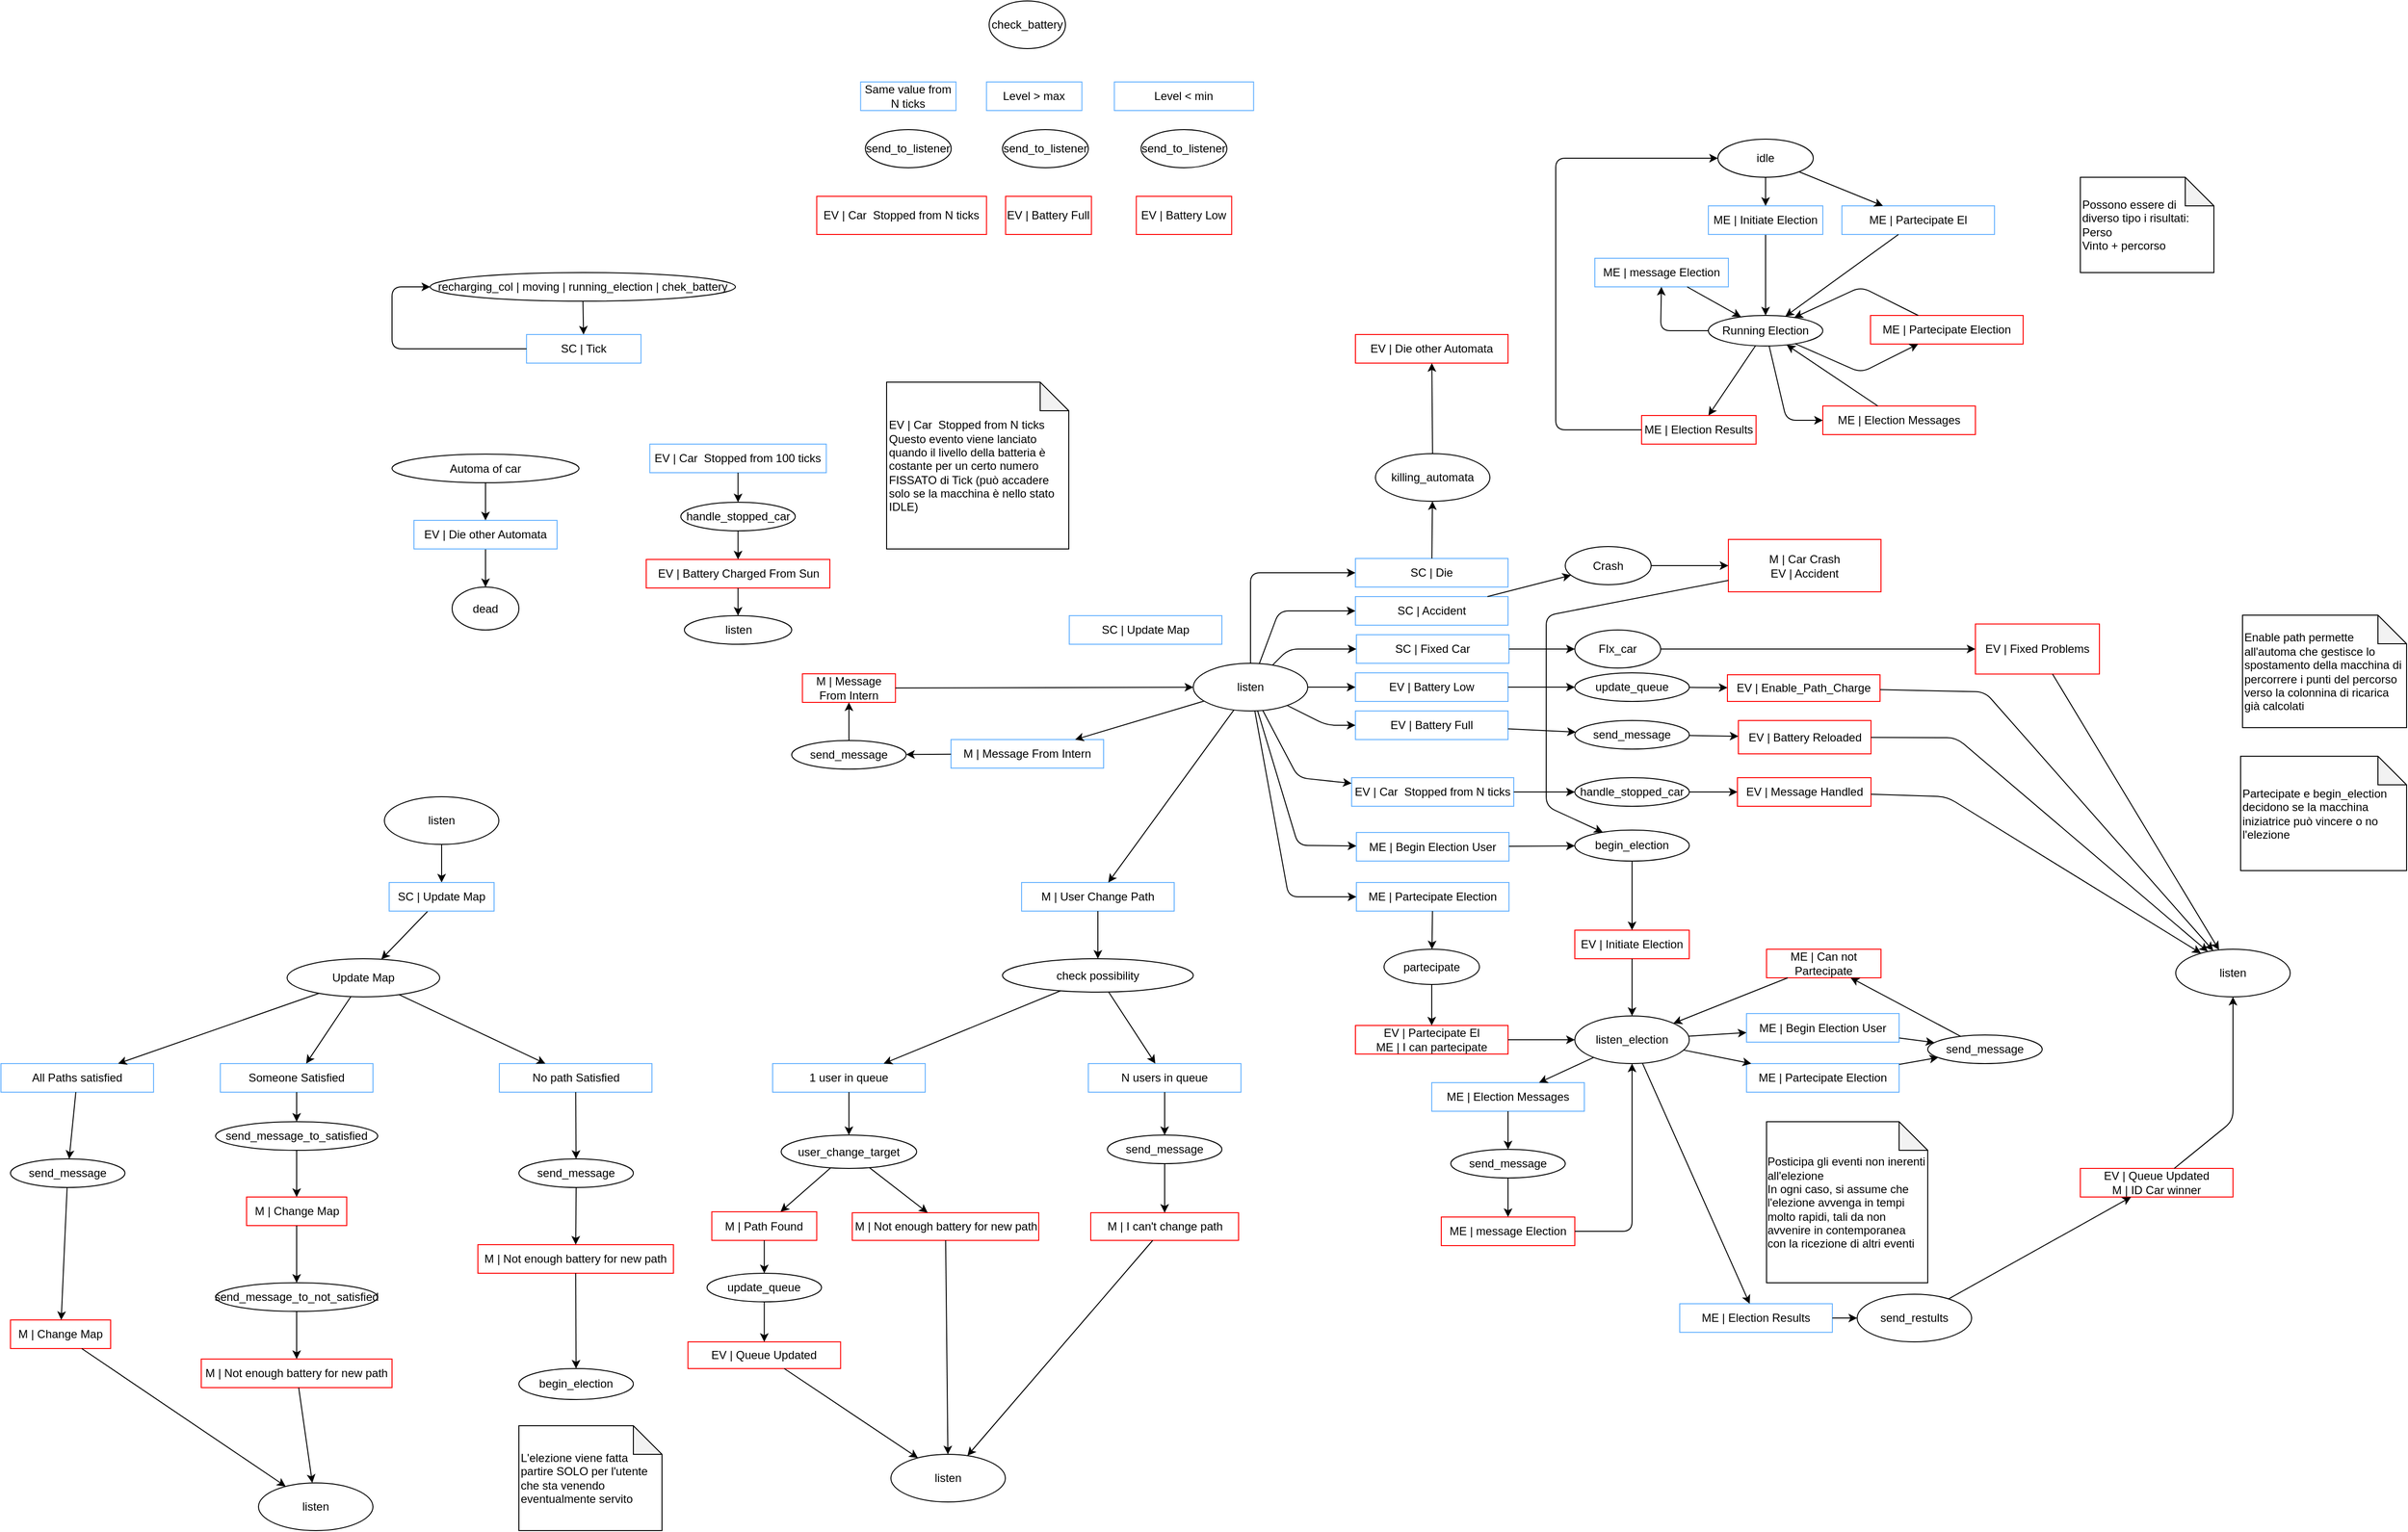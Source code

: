 <mxfile version="12.9.3" type="device"><diagram id="diEVyPswuaSnPdfDXMXA" name="Page-1"><mxGraphModel dx="2263" dy="1991" grid="1" gridSize="10" guides="1" tooltips="1" connect="1" arrows="1" fold="1" page="1" pageScale="1" pageWidth="827" pageHeight="1169" math="0" shadow="0"><root><mxCell id="0"/><mxCell id="1" parent="0"/><mxCell id="Vb-zyjc7atUUGje5Q2-R-31" value="EV | Battery Low" style="rounded=0;whiteSpace=wrap;html=1;strokeColor=#FF0000;fillColor=none;" parent="1" vertex="1"><mxGeometry x="840.25" y="-40" width="100" height="40" as="geometry"/></mxCell><mxCell id="Vb-zyjc7atUUGje5Q2-R-32" value="EV | Battery Full" style="rounded=0;whiteSpace=wrap;html=1;strokeColor=#FF0000;fillColor=none;" parent="1" vertex="1"><mxGeometry x="703.25" y="-40" width="90" height="40" as="geometry"/></mxCell><mxCell id="Vb-zyjc7atUUGje5Q2-R-33" value="check_battery" style="ellipse;whiteSpace=wrap;html=1;strokeColor=#000000;" parent="1" vertex="1"><mxGeometry x="686" y="-245" width="80" height="50" as="geometry"/></mxCell><mxCell id="9A-DgLwiPHJCtVqyq0sE-6" value="listen" style="ellipse;whiteSpace=wrap;html=1;" parent="1" vertex="1"><mxGeometry x="52" y="590" width="120" height="50" as="geometry"/></mxCell><mxCell id="9A-DgLwiPHJCtVqyq0sE-10" value="" style="endArrow=classic;html=1;" parent="1" source="9A-DgLwiPHJCtVqyq0sE-19" target="9A-DgLwiPHJCtVqyq0sE-11" edge="1"><mxGeometry width="50" height="50" relative="1" as="geometry"><mxPoint x="612.011" y="624.38" as="sourcePoint"/><mxPoint x="509.5" y="614.38" as="targetPoint"/></mxGeometry></mxCell><mxCell id="9A-DgLwiPHJCtVqyq0sE-11" value="Update Map" style="ellipse;whiteSpace=wrap;html=1;" parent="1" vertex="1"><mxGeometry x="-50" y="760" width="160" height="40" as="geometry"/></mxCell><mxCell id="9A-DgLwiPHJCtVqyq0sE-12" value="" style="endArrow=classic;html=1;" parent="1" source="9A-DgLwiPHJCtVqyq0sE-6" target="9A-DgLwiPHJCtVqyq0sE-19" edge="1"><mxGeometry width="50" height="50" relative="1" as="geometry"><mxPoint x="483" y="450" as="sourcePoint"/><mxPoint x="579.5" y="593.898" as="targetPoint"/></mxGeometry></mxCell><mxCell id="9A-DgLwiPHJCtVqyq0sE-19" value="SC | Update Map" style="rounded=0;whiteSpace=wrap;html=1;strokeColor=#66B2FF;fillColor=none;" parent="1" vertex="1"><mxGeometry x="57" y="680" width="110" height="30" as="geometry"/></mxCell><mxCell id="9A-DgLwiPHJCtVqyq0sE-20" value="M | Change Map" style="rounded=0;whiteSpace=wrap;html=1;fillColor=none;strokeColor=#FF0000;" parent="1" vertex="1"><mxGeometry x="-340" y="1139" width="105" height="30" as="geometry"/></mxCell><mxCell id="9A-DgLwiPHJCtVqyq0sE-33" value="M | Not enough battery for new path" style="rounded=0;whiteSpace=wrap;html=1;fillColor=none;strokeColor=#FF0000;" parent="1" vertex="1"><mxGeometry x="150" y="1060" width="205" height="30" as="geometry"/></mxCell><mxCell id="9A-DgLwiPHJCtVqyq0sE-62" value="SC | Tick" style="rounded=0;whiteSpace=wrap;html=1;strokeColor=#66B2FF;fillColor=none;" parent="1" vertex="1"><mxGeometry x="201" y="105" width="120" height="30" as="geometry"/></mxCell><mxCell id="9A-DgLwiPHJCtVqyq0sE-65" value="recharging_col | moving | running_election | chek_battery" style="ellipse;whiteSpace=wrap;html=1;" parent="1" vertex="1"><mxGeometry x="100" y="40" width="320" height="30" as="geometry"/></mxCell><mxCell id="9A-DgLwiPHJCtVqyq0sE-66" value="" style="endArrow=classic;html=1;" parent="1" source="9A-DgLwiPHJCtVqyq0sE-65" target="9A-DgLwiPHJCtVqyq0sE-62" edge="1"><mxGeometry width="50" height="50" relative="1" as="geometry"><mxPoint x="150" y="115" as="sourcePoint"/><mxPoint x="200" y="65" as="targetPoint"/></mxGeometry></mxCell><mxCell id="9A-DgLwiPHJCtVqyq0sE-67" value="" style="endArrow=classic;html=1;" parent="1" source="9A-DgLwiPHJCtVqyq0sE-62" target="9A-DgLwiPHJCtVqyq0sE-65" edge="1"><mxGeometry width="50" height="50" relative="1" as="geometry"><mxPoint x="-50" y="260" as="sourcePoint"/><mxPoint x="-100" y="175" as="targetPoint"/><Array as="points"><mxPoint x="60" y="120"/><mxPoint x="60" y="55"/></Array></mxGeometry></mxCell><mxCell id="0N1SVB-IBlqVFshmGS0s-6" value="listen" style="ellipse;whiteSpace=wrap;html=1;" parent="1" vertex="1"><mxGeometry x="900" y="450" width="120" height="50" as="geometry"/></mxCell><mxCell id="0N1SVB-IBlqVFshmGS0s-7" value="SC | Update Map" style="rounded=0;whiteSpace=wrap;html=1;strokeColor=#66B2FF;fillColor=none;" parent="1" vertex="1"><mxGeometry x="770" y="400" width="160" height="30" as="geometry"/></mxCell><mxCell id="0N1SVB-IBlqVFshmGS0s-8" value="M | User Change Path" style="rounded=0;whiteSpace=wrap;html=1;strokeColor=#66B2FF;fillColor=none;" parent="1" vertex="1"><mxGeometry x="720" y="680" width="160" height="30" as="geometry"/></mxCell><mxCell id="0N1SVB-IBlqVFshmGS0s-9" value="SC | Accident" style="rounded=0;whiteSpace=wrap;html=1;strokeColor=#66B2FF;fillColor=none;" parent="1" vertex="1"><mxGeometry x="1070" y="380" width="160" height="30" as="geometry"/></mxCell><mxCell id="0N1SVB-IBlqVFshmGS0s-10" value="EV | Battery Low" style="rounded=0;whiteSpace=wrap;html=1;strokeColor=#66B2FF;fillColor=none;" parent="1" vertex="1"><mxGeometry x="1070" y="460" width="160" height="30" as="geometry"/></mxCell><mxCell id="0N1SVB-IBlqVFshmGS0s-11" value="EV | Battery Full" style="rounded=0;whiteSpace=wrap;html=1;strokeColor=#66B2FF;fillColor=none;" parent="1" vertex="1"><mxGeometry x="1070" y="500" width="160" height="30" as="geometry"/></mxCell><mxCell id="0N1SVB-IBlqVFshmGS0s-12" value="SC | Die" style="rounded=0;whiteSpace=wrap;html=1;strokeColor=#66B2FF;fillColor=none;" parent="1" vertex="1"><mxGeometry x="1070" y="340" width="160" height="30" as="geometry"/></mxCell><mxCell id="0N1SVB-IBlqVFshmGS0s-14" value="ME | Begin Election User" style="rounded=0;whiteSpace=wrap;html=1;strokeColor=#66B2FF;fillColor=none;" parent="1" vertex="1"><mxGeometry x="1071" y="627.5" width="160" height="30" as="geometry"/></mxCell><mxCell id="0N1SVB-IBlqVFshmGS0s-15" value="ME | Partecipate Election" style="rounded=0;whiteSpace=wrap;html=1;strokeColor=#66B2FF;fillColor=none;" parent="1" vertex="1"><mxGeometry x="1071" y="680" width="160" height="30" as="geometry"/></mxCell><mxCell id="0N1SVB-IBlqVFshmGS0s-18" value="" style="endArrow=classic;html=1;" parent="1" source="0N1SVB-IBlqVFshmGS0s-10" target="0N1SVB-IBlqVFshmGS0s-59" edge="1"><mxGeometry width="50" height="50" relative="1" as="geometry"><mxPoint x="1400" y="540" as="sourcePoint"/><mxPoint x="1300" y="475" as="targetPoint"/></mxGeometry></mxCell><mxCell id="0N1SVB-IBlqVFshmGS0s-20" value="" style="endArrow=classic;html=1;" parent="1" source="0N1SVB-IBlqVFshmGS0s-12" target="0N1SVB-IBlqVFshmGS0s-21" edge="1"><mxGeometry width="50" height="50" relative="1" as="geometry"><mxPoint x="1130" y="310" as="sourcePoint"/><mxPoint x="1140" y="250" as="targetPoint"/></mxGeometry></mxCell><mxCell id="0N1SVB-IBlqVFshmGS0s-21" value="killing_automata" style="ellipse;whiteSpace=wrap;html=1;" parent="1" vertex="1"><mxGeometry x="1091" y="230" width="120" height="50" as="geometry"/></mxCell><mxCell id="0N1SVB-IBlqVFshmGS0s-22" value="" style="endArrow=classic;html=1;" parent="1" source="0N1SVB-IBlqVFshmGS0s-21" target="0N1SVB-IBlqVFshmGS0s-23" edge="1"><mxGeometry width="50" height="50" relative="1" as="geometry"><mxPoint x="1120" y="170" as="sourcePoint"/><mxPoint x="1157" y="140" as="targetPoint"/></mxGeometry></mxCell><mxCell id="0N1SVB-IBlqVFshmGS0s-23" value="EV | Die other Automata" style="rounded=0;whiteSpace=wrap;html=1;strokeColor=#FF0000;fillColor=none;" parent="1" vertex="1"><mxGeometry x="1070" y="105" width="160" height="30" as="geometry"/></mxCell><mxCell id="0N1SVB-IBlqVFshmGS0s-24" value="" style="endArrow=classic;html=1;" parent="1" source="0N1SVB-IBlqVFshmGS0s-6" target="0N1SVB-IBlqVFshmGS0s-12" edge="1"><mxGeometry width="50" height="50" relative="1" as="geometry"><mxPoint x="1000" y="400" as="sourcePoint"/><mxPoint x="1050" y="350" as="targetPoint"/><Array as="points"><mxPoint x="960" y="355"/></Array></mxGeometry></mxCell><mxCell id="0N1SVB-IBlqVFshmGS0s-29" value="" style="endArrow=classic;html=1;" parent="1" source="0N1SVB-IBlqVFshmGS0s-6" target="0N1SVB-IBlqVFshmGS0s-10" edge="1"><mxGeometry width="50" height="50" relative="1" as="geometry"><mxPoint x="1010" y="440" as="sourcePoint"/><mxPoint x="1060" y="390" as="targetPoint"/></mxGeometry></mxCell><mxCell id="0N1SVB-IBlqVFshmGS0s-31" value="EV | Car&amp;nbsp; Stopped from N ticks" style="rounded=0;whiteSpace=wrap;html=1;strokeColor=#FF0000;fillColor=none;" parent="1" vertex="1"><mxGeometry x="505.25" y="-40" width="178" height="40" as="geometry"/></mxCell><mxCell id="0N1SVB-IBlqVFshmGS0s-32" value="&lt;span style=&quot;text-align: center&quot;&gt;EV | Car&amp;nbsp; Stopped from N ticks&lt;/span&gt;&lt;br&gt;Questo evento viene lanciato quando il livello della batteria è costante per un certo numero FISSATO di Tick (può accadere solo se la macchina è nello stato IDLE)" style="shape=note;whiteSpace=wrap;html=1;backgroundOutline=1;darkOpacity=0.05;strokeColor=#000000;align=left;" parent="1" vertex="1"><mxGeometry x="578.5" y="155" width="191" height="175" as="geometry"/></mxCell><mxCell id="0N1SVB-IBlqVFshmGS0s-33" value="EV | Car&amp;nbsp; Stopped from N ticks" style="rounded=0;whiteSpace=wrap;html=1;strokeColor=#66B2FF;fillColor=none;" parent="1" vertex="1"><mxGeometry x="1066" y="570" width="170" height="30" as="geometry"/></mxCell><mxCell id="0N1SVB-IBlqVFshmGS0s-35" value="" style="endArrow=classic;html=1;" parent="1" source="0N1SVB-IBlqVFshmGS0s-6" target="0N1SVB-IBlqVFshmGS0s-11" edge="1"><mxGeometry width="50" height="50" relative="1" as="geometry"><mxPoint x="980" y="570" as="sourcePoint"/><mxPoint x="1030" y="520" as="targetPoint"/><Array as="points"><mxPoint x="1040" y="515"/></Array></mxGeometry></mxCell><mxCell id="0N1SVB-IBlqVFshmGS0s-36" value="" style="endArrow=classic;html=1;" parent="1" source="0N1SVB-IBlqVFshmGS0s-11" target="0N1SVB-IBlqVFshmGS0s-37" edge="1"><mxGeometry width="50" height="50" relative="1" as="geometry"><mxPoint x="1320" y="580" as="sourcePoint"/><mxPoint x="1320" y="540" as="targetPoint"/></mxGeometry></mxCell><mxCell id="0N1SVB-IBlqVFshmGS0s-37" value="send_message" style="ellipse;whiteSpace=wrap;html=1;" parent="1" vertex="1"><mxGeometry x="1300" y="510" width="120" height="30" as="geometry"/></mxCell><mxCell id="0N1SVB-IBlqVFshmGS0s-38" value="" style="endArrow=classic;html=1;" parent="1" source="0N1SVB-IBlqVFshmGS0s-37" target="0N1SVB-IBlqVFshmGS0s-39" edge="1"><mxGeometry width="50" height="50" relative="1" as="geometry"><mxPoint x="1470" y="580" as="sourcePoint"/><mxPoint x="1490" y="545" as="targetPoint"/></mxGeometry></mxCell><mxCell id="0N1SVB-IBlqVFshmGS0s-39" value="EV | Battery Reloaded" style="rounded=0;whiteSpace=wrap;html=1;strokeColor=#FF0000;fillColor=none;" parent="1" vertex="1"><mxGeometry x="1471.5" y="510" width="139" height="35" as="geometry"/></mxCell><mxCell id="0N1SVB-IBlqVFshmGS0s-40" value="" style="endArrow=classic;html=1;" parent="1" source="0N1SVB-IBlqVFshmGS0s-39" target="0N1SVB-IBlqVFshmGS0s-122" edge="1"><mxGeometry width="50" height="50" relative="1" as="geometry"><mxPoint x="1560" y="650" as="sourcePoint"/><mxPoint x="1640" y="545" as="targetPoint"/><Array as="points"><mxPoint x="1700" y="528"/></Array></mxGeometry></mxCell><mxCell id="0N1SVB-IBlqVFshmGS0s-41" value="handle_stopped_car" style="ellipse;whiteSpace=wrap;html=1;" parent="1" vertex="1"><mxGeometry x="1300" y="570" width="120" height="30" as="geometry"/></mxCell><mxCell id="0N1SVB-IBlqVFshmGS0s-42" value="" style="endArrow=classic;html=1;" parent="1" source="0N1SVB-IBlqVFshmGS0s-6" target="0N1SVB-IBlqVFshmGS0s-33" edge="1"><mxGeometry width="50" height="50" relative="1" as="geometry"><mxPoint x="990" y="580" as="sourcePoint"/><mxPoint x="1040" y="530" as="targetPoint"/><Array as="points"><mxPoint x="1010" y="570"/></Array></mxGeometry></mxCell><mxCell id="0N1SVB-IBlqVFshmGS0s-43" value="" style="endArrow=classic;html=1;" parent="1" source="0N1SVB-IBlqVFshmGS0s-33" target="0N1SVB-IBlqVFshmGS0s-41" edge="1"><mxGeometry width="50" height="50" relative="1" as="geometry"><mxPoint x="1330" y="710" as="sourcePoint"/><mxPoint x="1380" y="660" as="targetPoint"/></mxGeometry></mxCell><mxCell id="0N1SVB-IBlqVFshmGS0s-44" value="" style="endArrow=classic;html=1;" parent="1" source="0N1SVB-IBlqVFshmGS0s-41" target="0N1SVB-IBlqVFshmGS0s-45" edge="1"><mxGeometry width="50" height="50" relative="1" as="geometry"><mxPoint x="1500" y="660" as="sourcePoint"/><mxPoint x="1480" y="610" as="targetPoint"/></mxGeometry></mxCell><mxCell id="0N1SVB-IBlqVFshmGS0s-45" value="EV | Message Handled" style="rounded=0;whiteSpace=wrap;html=1;strokeColor=#FF0000;fillColor=none;" parent="1" vertex="1"><mxGeometry x="1470.5" y="570" width="140" height="30" as="geometry"/></mxCell><mxCell id="0N1SVB-IBlqVFshmGS0s-48" value="" style="endArrow=classic;html=1;" parent="1" source="0N1SVB-IBlqVFshmGS0s-45" target="0N1SVB-IBlqVFshmGS0s-122" edge="1"><mxGeometry width="50" height="50" relative="1" as="geometry"><mxPoint x="1510" y="720" as="sourcePoint"/><mxPoint x="1640" y="615" as="targetPoint"/><Array as="points"><mxPoint x="1690" y="590"/></Array></mxGeometry></mxCell><mxCell id="0N1SVB-IBlqVFshmGS0s-49" value="handle_stopped_car" style="ellipse;whiteSpace=wrap;html=1;" parent="1" vertex="1"><mxGeometry x="362.75" y="281" width="120" height="30" as="geometry"/></mxCell><mxCell id="0N1SVB-IBlqVFshmGS0s-50" value="" style="endArrow=classic;html=1;" parent="1" source="0N1SVB-IBlqVFshmGS0s-49" target="0N1SVB-IBlqVFshmGS0s-51" edge="1"><mxGeometry width="50" height="50" relative="1" as="geometry"><mxPoint x="535.25" y="390" as="sourcePoint"/><mxPoint x="515.25" y="340" as="targetPoint"/></mxGeometry></mxCell><mxCell id="0N1SVB-IBlqVFshmGS0s-51" value="EV | Battery Charged From Sun" style="rounded=0;whiteSpace=wrap;html=1;strokeColor=#FF0000;fillColor=none;" parent="1" vertex="1"><mxGeometry x="326.5" y="341" width="192.5" height="30" as="geometry"/></mxCell><mxCell id="0N1SVB-IBlqVFshmGS0s-52" value="EV | Car&amp;nbsp; Stopped from 100 ticks" style="rounded=0;whiteSpace=wrap;html=1;strokeColor=#66B2FF;fillColor=none;" parent="1" vertex="1"><mxGeometry x="330.25" y="220" width="185" height="30" as="geometry"/></mxCell><mxCell id="0N1SVB-IBlqVFshmGS0s-53" value="" style="endArrow=classic;html=1;" parent="1" source="0N1SVB-IBlqVFshmGS0s-52" target="0N1SVB-IBlqVFshmGS0s-49" edge="1"><mxGeometry width="50" height="50" relative="1" as="geometry"><mxPoint x="595.25" y="290" as="sourcePoint"/><mxPoint x="645.25" y="240" as="targetPoint"/></mxGeometry></mxCell><mxCell id="0N1SVB-IBlqVFshmGS0s-54" value="listen" style="ellipse;whiteSpace=wrap;html=1;" parent="1" vertex="1"><mxGeometry x="366.5" y="400" width="112.5" height="30" as="geometry"/></mxCell><mxCell id="0N1SVB-IBlqVFshmGS0s-55" value="" style="endArrow=classic;html=1;" parent="1" source="0N1SVB-IBlqVFshmGS0s-51" target="0N1SVB-IBlqVFshmGS0s-54" edge="1"><mxGeometry width="50" height="50" relative="1" as="geometry"><mxPoint x="565.25" y="440" as="sourcePoint"/><mxPoint x="615.25" y="390" as="targetPoint"/></mxGeometry></mxCell><mxCell id="0N1SVB-IBlqVFshmGS0s-59" value="update_queue" style="ellipse;whiteSpace=wrap;html=1;" parent="1" vertex="1"><mxGeometry x="1300" y="460" width="120" height="30" as="geometry"/></mxCell><mxCell id="0N1SVB-IBlqVFshmGS0s-60" value="EV | Enable_Path_Charge" style="rounded=0;whiteSpace=wrap;html=1;strokeColor=#FF0000;fillColor=none;" parent="1" vertex="1"><mxGeometry x="1460" y="462" width="160" height="28" as="geometry"/></mxCell><mxCell id="0N1SVB-IBlqVFshmGS0s-61" value="" style="endArrow=classic;html=1;" parent="1" source="0N1SVB-IBlqVFshmGS0s-59" target="0N1SVB-IBlqVFshmGS0s-60" edge="1"><mxGeometry width="50" height="50" relative="1" as="geometry"><mxPoint x="1620" y="960" as="sourcePoint"/><mxPoint x="1670" y="910" as="targetPoint"/></mxGeometry></mxCell><mxCell id="0N1SVB-IBlqVFshmGS0s-64" value="" style="endArrow=classic;html=1;" parent="1" source="0N1SVB-IBlqVFshmGS0s-60" target="0N1SVB-IBlqVFshmGS0s-122" edge="1"><mxGeometry width="50" height="50" relative="1" as="geometry"><mxPoint x="1370" y="1090" as="sourcePoint"/><mxPoint x="1374.306" y="1100.044" as="targetPoint"/><Array as="points"><mxPoint x="1730" y="480"/></Array></mxGeometry></mxCell><mxCell id="0N1SVB-IBlqVFshmGS0s-65" value="" style="endArrow=classic;html=1;" parent="1" source="0N1SVB-IBlqVFshmGS0s-6" target="0N1SVB-IBlqVFshmGS0s-9" edge="1"><mxGeometry width="50" height="50" relative="1" as="geometry"><mxPoint x="1000" y="450" as="sourcePoint"/><mxPoint x="1050" y="400" as="targetPoint"/><Array as="points"><mxPoint x="990" y="395"/></Array></mxGeometry></mxCell><mxCell id="0N1SVB-IBlqVFshmGS0s-66" value="" style="endArrow=classic;html=1;" parent="1" source="0N1SVB-IBlqVFshmGS0s-9" target="0N1SVB-IBlqVFshmGS0s-77" edge="1"><mxGeometry width="50" height="50" relative="1" as="geometry"><mxPoint x="1320" y="420" as="sourcePoint"/><mxPoint x="1280" y="395" as="targetPoint"/></mxGeometry></mxCell><mxCell id="0N1SVB-IBlqVFshmGS0s-77" value="Crash" style="ellipse;whiteSpace=wrap;html=1;" parent="1" vertex="1"><mxGeometry x="1290" y="327.5" width="90" height="40" as="geometry"/></mxCell><mxCell id="0N1SVB-IBlqVFshmGS0s-78" value="M | Car Crash&lt;br&gt;EV | Accident" style="rounded=0;whiteSpace=wrap;html=1;strokeColor=#FF0000;fillColor=none;" parent="1" vertex="1"><mxGeometry x="1461" y="320" width="160" height="55" as="geometry"/></mxCell><mxCell id="0N1SVB-IBlqVFshmGS0s-79" value="" style="endArrow=classic;html=1;" parent="1" source="0N1SVB-IBlqVFshmGS0s-77" target="0N1SVB-IBlqVFshmGS0s-78" edge="1"><mxGeometry width="50" height="50" relative="1" as="geometry"><mxPoint x="1360" y="380" as="sourcePoint"/><mxPoint x="1410" y="330" as="targetPoint"/></mxGeometry></mxCell><mxCell id="0N1SVB-IBlqVFshmGS0s-82" value="" style="endArrow=classic;html=1;" parent="1" source="0N1SVB-IBlqVFshmGS0s-78" target="0N1SVB-IBlqVFshmGS0s-111" edge="1"><mxGeometry width="50" height="50" relative="1" as="geometry"><mxPoint x="1560" y="370" as="sourcePoint"/><mxPoint x="1723.281" y="396.191" as="targetPoint"/><Array as="points"><mxPoint x="1270" y="400"/><mxPoint x="1270" y="600"/></Array></mxGeometry></mxCell><mxCell id="0N1SVB-IBlqVFshmGS0s-90" value="Running Election" style="ellipse;whiteSpace=wrap;html=1;" parent="1" vertex="1"><mxGeometry x="1440" y="85" width="120" height="32" as="geometry"/></mxCell><mxCell id="0N1SVB-IBlqVFshmGS0s-91" value="" style="endArrow=classic;html=1;" parent="1" source="0N1SVB-IBlqVFshmGS0s-92" target="0N1SVB-IBlqVFshmGS0s-90" edge="1"><mxGeometry width="50" height="50" relative="1" as="geometry"><mxPoint x="1766" y="83.096" as="sourcePoint"/><mxPoint x="1766" y="120" as="targetPoint"/><Array as="points"/></mxGeometry></mxCell><mxCell id="0N1SVB-IBlqVFshmGS0s-92" value="ME | Initiate Election" style="rounded=0;whiteSpace=wrap;html=1;strokeColor=#66B2FF;fillColor=none;" parent="1" vertex="1"><mxGeometry x="1440" y="-30" width="120" height="30" as="geometry"/></mxCell><mxCell id="0N1SVB-IBlqVFshmGS0s-93" value="" style="endArrow=classic;html=1;" parent="1" source="0N1SVB-IBlqVFshmGS0s-90" target="0N1SVB-IBlqVFshmGS0s-94" edge="1"><mxGeometry width="50" height="50" relative="1" as="geometry"><mxPoint x="1786" y="110" as="sourcePoint"/><mxPoint x="1471.833" y="128" as="targetPoint"/></mxGeometry></mxCell><mxCell id="0N1SVB-IBlqVFshmGS0s-94" value="ME | Election Results" style="rounded=0;whiteSpace=wrap;html=1;strokeColor=#FF0000;" parent="1" vertex="1"><mxGeometry x="1370" y="190" width="120" height="30" as="geometry"/></mxCell><mxCell id="0N1SVB-IBlqVFshmGS0s-95" value="idle" style="ellipse;whiteSpace=wrap;html=1;" parent="1" vertex="1"><mxGeometry x="1450" y="-100" width="100" height="40" as="geometry"/></mxCell><mxCell id="0N1SVB-IBlqVFshmGS0s-96" value="" style="endArrow=classic;html=1;" parent="1" source="0N1SVB-IBlqVFshmGS0s-95" target="0N1SVB-IBlqVFshmGS0s-92" edge="1"><mxGeometry width="50" height="50" relative="1" as="geometry"><mxPoint x="1640" y="-20" as="sourcePoint"/><mxPoint x="1690" y="-70" as="targetPoint"/></mxGeometry></mxCell><mxCell id="0N1SVB-IBlqVFshmGS0s-97" value="" style="endArrow=classic;html=1;" parent="1" source="0N1SVB-IBlqVFshmGS0s-94" target="0N1SVB-IBlqVFshmGS0s-95" edge="1"><mxGeometry width="50" height="50" relative="1" as="geometry"><mxPoint x="1340" y="90" as="sourcePoint"/><mxPoint x="1390" y="40" as="targetPoint"/><Array as="points"><mxPoint x="1280" y="205"/><mxPoint x="1280" y="-80"/></Array></mxGeometry></mxCell><mxCell id="0N1SVB-IBlqVFshmGS0s-98" value="ME | Election Results" style="rounded=0;whiteSpace=wrap;html=1;strokeColor=#66B2FF;fillColor=none;" parent="1" vertex="1"><mxGeometry x="1410" y="1122" width="160" height="30" as="geometry"/></mxCell><mxCell id="0N1SVB-IBlqVFshmGS0s-99" value="send_restults" style="ellipse;whiteSpace=wrap;html=1;" parent="1" vertex="1"><mxGeometry x="1596" y="1112" width="120" height="50" as="geometry"/></mxCell><mxCell id="0N1SVB-IBlqVFshmGS0s-100" value="EV | Queue Updated&lt;br&gt;M | ID Car winner" style="rounded=0;whiteSpace=wrap;html=1;strokeColor=#FF0000;fillColor=none;" parent="1" vertex="1"><mxGeometry x="1830" y="980" width="160" height="30" as="geometry"/></mxCell><mxCell id="0N1SVB-IBlqVFshmGS0s-101" value="" style="endArrow=classic;html=1;" parent="1" source="0N1SVB-IBlqVFshmGS0s-99" target="0N1SVB-IBlqVFshmGS0s-100" edge="1"><mxGeometry width="50" height="50" relative="1" as="geometry"><mxPoint x="1726" y="1152" as="sourcePoint"/><mxPoint x="1756" y="1137" as="targetPoint"/></mxGeometry></mxCell><mxCell id="0N1SVB-IBlqVFshmGS0s-102" value="" style="endArrow=classic;html=1;" parent="1" source="0N1SVB-IBlqVFshmGS0s-100" target="0N1SVB-IBlqVFshmGS0s-122" edge="1"><mxGeometry width="50" height="50" relative="1" as="geometry"><mxPoint x="1580" y="760" as="sourcePoint"/><mxPoint x="1640" y="785" as="targetPoint"/><Array as="points"><mxPoint x="1990" y="930"/></Array></mxGeometry></mxCell><mxCell id="0N1SVB-IBlqVFshmGS0s-103" value="" style="endArrow=classic;html=1;" parent="1" source="0N1SVB-IBlqVFshmGS0s-98" target="0N1SVB-IBlqVFshmGS0s-99" edge="1"><mxGeometry width="50" height="50" relative="1" as="geometry"><mxPoint x="1656" y="1092" as="sourcePoint"/><mxPoint x="1706" y="1042" as="targetPoint"/></mxGeometry></mxCell><mxCell id="0N1SVB-IBlqVFshmGS0s-104" value="ME | Partecipate El" style="rounded=0;whiteSpace=wrap;html=1;strokeColor=#66B2FF;fillColor=none;" parent="1" vertex="1"><mxGeometry x="1580" y="-30" width="160" height="30" as="geometry"/></mxCell><mxCell id="0N1SVB-IBlqVFshmGS0s-105" value="ME | Partecipate Election" style="rounded=0;whiteSpace=wrap;html=1;strokeColor=#FF0000;fillColor=none;" parent="1" vertex="1"><mxGeometry x="1610" y="85" width="160" height="30" as="geometry"/></mxCell><mxCell id="0N1SVB-IBlqVFshmGS0s-106" value="" style="endArrow=classic;html=1;" parent="1" source="0N1SVB-IBlqVFshmGS0s-90" target="0N1SVB-IBlqVFshmGS0s-105" edge="1"><mxGeometry width="50" height="50" relative="1" as="geometry"><mxPoint x="1650" y="185" as="sourcePoint"/><mxPoint x="1700" y="135" as="targetPoint"/><Array as="points"><mxPoint x="1600" y="145"/></Array></mxGeometry></mxCell><mxCell id="0N1SVB-IBlqVFshmGS0s-107" value="" style="endArrow=classic;html=1;" parent="1" source="0N1SVB-IBlqVFshmGS0s-105" target="0N1SVB-IBlqVFshmGS0s-90" edge="1"><mxGeometry width="50" height="50" relative="1" as="geometry"><mxPoint x="1590" y="95" as="sourcePoint"/><mxPoint x="1640" y="45" as="targetPoint"/><Array as="points"><mxPoint x="1600" y="55"/></Array></mxGeometry></mxCell><mxCell id="0N1SVB-IBlqVFshmGS0s-108" value="" style="endArrow=classic;html=1;" parent="1" source="0N1SVB-IBlqVFshmGS0s-95" target="0N1SVB-IBlqVFshmGS0s-104" edge="1"><mxGeometry width="50" height="50" relative="1" as="geometry"><mxPoint x="1690" y="-65" as="sourcePoint"/><mxPoint x="1740" y="-115" as="targetPoint"/></mxGeometry></mxCell><mxCell id="0N1SVB-IBlqVFshmGS0s-109" value="" style="endArrow=classic;html=1;" parent="1" source="0N1SVB-IBlqVFshmGS0s-104" target="0N1SVB-IBlqVFshmGS0s-90" edge="1"><mxGeometry width="50" height="50" relative="1" as="geometry"><mxPoint x="1670" y="65" as="sourcePoint"/><mxPoint x="1720" y="15" as="targetPoint"/></mxGeometry></mxCell><mxCell id="0N1SVB-IBlqVFshmGS0s-110" value="EV | Initiate Election" style="rounded=0;whiteSpace=wrap;html=1;strokeColor=#FF0000;" parent="1" vertex="1"><mxGeometry x="1300" y="730" width="120" height="30" as="geometry"/></mxCell><mxCell id="0N1SVB-IBlqVFshmGS0s-111" value="begin_election" style="ellipse;whiteSpace=wrap;html=1;" parent="1" vertex="1"><mxGeometry x="1300" y="625" width="120" height="32.5" as="geometry"/></mxCell><mxCell id="0N1SVB-IBlqVFshmGS0s-112" value="" style="endArrow=classic;html=1;" parent="1" source="0N1SVB-IBlqVFshmGS0s-111" target="0N1SVB-IBlqVFshmGS0s-110" edge="1"><mxGeometry width="50" height="50" relative="1" as="geometry"><mxPoint x="1345.972" y="783.746" as="sourcePoint"/><mxPoint x="1886" y="902" as="targetPoint"/></mxGeometry></mxCell><mxCell id="0N1SVB-IBlqVFshmGS0s-114" value="" style="endArrow=classic;html=1;" parent="1" source="0N1SVB-IBlqVFshmGS0s-14" target="0N1SVB-IBlqVFshmGS0s-111" edge="1"><mxGeometry width="50" height="50" relative="1" as="geometry"><mxPoint x="1490" y="770" as="sourcePoint"/><mxPoint x="1400" y="690" as="targetPoint"/><Array as="points"/></mxGeometry></mxCell><mxCell id="0N1SVB-IBlqVFshmGS0s-116" value="" style="endArrow=classic;html=1;" parent="1" source="0N1SVB-IBlqVFshmGS0s-6" target="0N1SVB-IBlqVFshmGS0s-15" edge="1"><mxGeometry width="50" height="50" relative="1" as="geometry"><mxPoint x="990" y="670" as="sourcePoint"/><mxPoint x="1040" y="620" as="targetPoint"/><Array as="points"><mxPoint x="1000" y="695"/></Array></mxGeometry></mxCell><mxCell id="0N1SVB-IBlqVFshmGS0s-117" value="partecipate" style="ellipse;whiteSpace=wrap;html=1;strokeColor=#000000;fillColor=#ffffff;" parent="1" vertex="1"><mxGeometry x="1100" y="750" width="100" height="37" as="geometry"/></mxCell><mxCell id="0N1SVB-IBlqVFshmGS0s-118" value="EV | Partecipate El&lt;br&gt;ME | I can partecipate" style="rounded=0;whiteSpace=wrap;html=1;strokeColor=#FF0000;fillColor=none;" parent="1" vertex="1"><mxGeometry x="1070" y="830" width="160" height="30" as="geometry"/></mxCell><mxCell id="0N1SVB-IBlqVFshmGS0s-119" value="" style="endArrow=classic;html=1;" parent="1" source="0N1SVB-IBlqVFshmGS0s-15" target="0N1SVB-IBlqVFshmGS0s-117" edge="1"><mxGeometry width="50" height="50" relative="1" as="geometry"><mxPoint x="1240" y="740" as="sourcePoint"/><mxPoint x="1290" y="690" as="targetPoint"/></mxGeometry></mxCell><mxCell id="0N1SVB-IBlqVFshmGS0s-120" value="" style="endArrow=classic;html=1;" parent="1" source="0N1SVB-IBlqVFshmGS0s-117" target="0N1SVB-IBlqVFshmGS0s-118" edge="1"><mxGeometry width="50" height="50" relative="1" as="geometry"><mxPoint x="1746" y="1072" as="sourcePoint"/><mxPoint x="1796" y="1022" as="targetPoint"/></mxGeometry></mxCell><mxCell id="0N1SVB-IBlqVFshmGS0s-121" value="" style="endArrow=classic;html=1;" parent="1" source="0N1SVB-IBlqVFshmGS0s-118" target="hM6_EnFnctpXg1yyvQwO-17" edge="1"><mxGeometry width="50" height="50" relative="1" as="geometry"><mxPoint x="1856" y="1012" as="sourcePoint"/><mxPoint x="1596" y="837" as="targetPoint"/></mxGeometry></mxCell><mxCell id="0N1SVB-IBlqVFshmGS0s-122" value="listen" style="ellipse;whiteSpace=wrap;html=1;" parent="1" vertex="1"><mxGeometry x="1930" y="750" width="120" height="50" as="geometry"/></mxCell><mxCell id="0N1SVB-IBlqVFshmGS0s-123" value="Possono essere di diverso tipo i risultati:&lt;br&gt;Perso&lt;br&gt;Vinto + percorso" style="shape=note;whiteSpace=wrap;html=1;backgroundOutline=1;darkOpacity=0.05;strokeColor=#000000;fillColor=#ffffff;align=left;" parent="1" vertex="1"><mxGeometry x="1830" y="-60" width="140" height="100" as="geometry"/></mxCell><mxCell id="0N1SVB-IBlqVFshmGS0s-125" value="" style="endArrow=classic;html=1;" parent="1" source="0N1SVB-IBlqVFshmGS0s-6" target="0N1SVB-IBlqVFshmGS0s-14" edge="1"><mxGeometry width="50" height="50" relative="1" as="geometry"><mxPoint x="950" y="650" as="sourcePoint"/><mxPoint x="1000" y="600" as="targetPoint"/><Array as="points"><mxPoint x="1010" y="641"/></Array></mxGeometry></mxCell><mxCell id="0N1SVB-IBlqVFshmGS0s-126" value="" style="endArrow=classic;html=1;" parent="1" source="0N1SVB-IBlqVFshmGS0s-110" target="hM6_EnFnctpXg1yyvQwO-17" edge="1"><mxGeometry width="50" height="50" relative="1" as="geometry"><mxPoint x="1916" y="932" as="sourcePoint"/><mxPoint x="1596" y="822" as="targetPoint"/></mxGeometry></mxCell><mxCell id="0N1SVB-IBlqVFshmGS0s-130" value="Enable path permette all'automa che gestisce lo spostamento della macchina di percorrere i punti del percorso verso la colonnina di ricarica già calcolati" style="shape=note;whiteSpace=wrap;html=1;backgroundOutline=1;darkOpacity=0.05;strokeColor=#000000;fillColor=#ffffff;align=left;" parent="1" vertex="1"><mxGeometry x="2000" y="399.5" width="172" height="118" as="geometry"/></mxCell><mxCell id="0N1SVB-IBlqVFshmGS0s-131" value="dead" style="ellipse;whiteSpace=wrap;html=1;" parent="1" vertex="1"><mxGeometry x="123" y="370" width="70" height="45" as="geometry"/></mxCell><mxCell id="0N1SVB-IBlqVFshmGS0s-132" value="" style="endArrow=classic;html=1;" parent="1" source="0N1SVB-IBlqVFshmGS0s-133" target="0N1SVB-IBlqVFshmGS0s-131" edge="1"><mxGeometry width="50" height="50" relative="1" as="geometry"><mxPoint x="33" y="267.5" as="sourcePoint"/><mxPoint x="83" y="217.5" as="targetPoint"/></mxGeometry></mxCell><mxCell id="0N1SVB-IBlqVFshmGS0s-133" value="EV | Die other Automata" style="rounded=0;whiteSpace=wrap;html=1;fillColor=none;strokeColor=#66B2FF;" parent="1" vertex="1"><mxGeometry x="83" y="300" width="150" height="30" as="geometry"/></mxCell><mxCell id="0N1SVB-IBlqVFshmGS0s-135" value="Automa of car" style="ellipse;whiteSpace=wrap;html=1;" parent="1" vertex="1"><mxGeometry x="60" y="230.5" width="196" height="30" as="geometry"/></mxCell><mxCell id="0N1SVB-IBlqVFshmGS0s-136" value="" style="endArrow=classic;html=1;" parent="1" source="0N1SVB-IBlqVFshmGS0s-135" target="0N1SVB-IBlqVFshmGS0s-133" edge="1"><mxGeometry width="50" height="50" relative="1" as="geometry"><mxPoint x="286.5" y="290.5" as="sourcePoint"/><mxPoint x="336.5" y="240.5" as="targetPoint"/></mxGeometry></mxCell><mxCell id="0N1SVB-IBlqVFshmGS0s-137" value="SC | Fixed Car" style="rounded=0;whiteSpace=wrap;html=1;strokeColor=#66B2FF;fillColor=none;" parent="1" vertex="1"><mxGeometry x="1071" y="420" width="160" height="30" as="geometry"/></mxCell><mxCell id="0N1SVB-IBlqVFshmGS0s-138" value="" style="endArrow=classic;html=1;" parent="1" source="0N1SVB-IBlqVFshmGS0s-6" target="0N1SVB-IBlqVFshmGS0s-137" edge="1"><mxGeometry width="50" height="50" relative="1" as="geometry"><mxPoint x="1020" y="470" as="sourcePoint"/><mxPoint x="1070" y="420" as="targetPoint"/><Array as="points"><mxPoint x="1000" y="435"/></Array></mxGeometry></mxCell><mxCell id="0N1SVB-IBlqVFshmGS0s-139" value="FIx_car" style="ellipse;whiteSpace=wrap;html=1;" parent="1" vertex="1"><mxGeometry x="1300" y="415" width="90" height="40" as="geometry"/></mxCell><mxCell id="0N1SVB-IBlqVFshmGS0s-140" value="" style="endArrow=classic;html=1;" parent="1" source="0N1SVB-IBlqVFshmGS0s-139" target="0N1SVB-IBlqVFshmGS0s-141" edge="1"><mxGeometry width="50" height="50" relative="1" as="geometry"><mxPoint x="1670" y="490" as="sourcePoint"/><mxPoint x="1660" y="440" as="targetPoint"/></mxGeometry></mxCell><mxCell id="0N1SVB-IBlqVFshmGS0s-141" value="EV | Fixed Problems" style="rounded=0;whiteSpace=wrap;html=1;strokeColor=#FF0000;fillColor=none;" parent="1" vertex="1"><mxGeometry x="1720" y="408.75" width="130" height="52.5" as="geometry"/></mxCell><mxCell id="0N1SVB-IBlqVFshmGS0s-144" value="Partecipate e begin_election decidono se la macchina iniziatrice può vincere o no l'elezione" style="shape=note;whiteSpace=wrap;html=1;backgroundOutline=1;darkOpacity=0.05;strokeColor=#000000;fillColor=#ffffff;align=left;" parent="1" vertex="1"><mxGeometry x="1998" y="547.5" width="174" height="120" as="geometry"/></mxCell><mxCell id="0N1SVB-IBlqVFshmGS0s-145" value="" style="endArrow=classic;html=1;" parent="1" source="0N1SVB-IBlqVFshmGS0s-137" target="0N1SVB-IBlqVFshmGS0s-139" edge="1"><mxGeometry width="50" height="50" relative="1" as="geometry"><mxPoint x="1280" y="370" as="sourcePoint"/><mxPoint x="1330" y="320" as="targetPoint"/></mxGeometry></mxCell><mxCell id="0N1SVB-IBlqVFshmGS0s-146" value="" style="endArrow=classic;html=1;" parent="1" source="0N1SVB-IBlqVFshmGS0s-141" target="0N1SVB-IBlqVFshmGS0s-122" edge="1"><mxGeometry width="50" height="50" relative="1" as="geometry"><mxPoint x="1910" y="550" as="sourcePoint"/><mxPoint x="1960" y="500" as="targetPoint"/></mxGeometry></mxCell><mxCell id="hM6_EnFnctpXg1yyvQwO-2" value="ME | message Election" style="rounded=0;whiteSpace=wrap;html=1;strokeColor=#66B2FF;fillColor=none;" vertex="1" parent="1"><mxGeometry x="1321" y="25" width="140" height="30" as="geometry"/></mxCell><mxCell id="hM6_EnFnctpXg1yyvQwO-3" value="" style="endArrow=classic;html=1;" edge="1" parent="1" source="0N1SVB-IBlqVFshmGS0s-90" target="hM6_EnFnctpXg1yyvQwO-2"><mxGeometry width="50" height="50" relative="1" as="geometry"><mxPoint x="1350" y="130" as="sourcePoint"/><mxPoint x="1400" y="80" as="targetPoint"/><Array as="points"><mxPoint x="1390" y="101"/></Array></mxGeometry></mxCell><mxCell id="hM6_EnFnctpXg1yyvQwO-4" value="" style="endArrow=classic;html=1;" edge="1" parent="1" source="hM6_EnFnctpXg1yyvQwO-2" target="0N1SVB-IBlqVFshmGS0s-90"><mxGeometry width="50" height="50" relative="1" as="geometry"><mxPoint x="1410" y="100" as="sourcePoint"/><mxPoint x="1460" y="50" as="targetPoint"/></mxGeometry></mxCell><mxCell id="hM6_EnFnctpXg1yyvQwO-6" value="ME | Election Messages" style="rounded=0;whiteSpace=wrap;html=1;strokeColor=#66B2FF;fillColor=none;" vertex="1" parent="1"><mxGeometry x="1150" y="890" width="160" height="30" as="geometry"/></mxCell><mxCell id="hM6_EnFnctpXg1yyvQwO-9" value="" style="endArrow=classic;html=1;" edge="1" parent="1" source="hM6_EnFnctpXg1yyvQwO-6" target="hM6_EnFnctpXg1yyvQwO-19"><mxGeometry width="50" height="50" relative="1" as="geometry"><mxPoint x="1306" y="1012" as="sourcePoint"/><mxPoint x="1237.021" y="944.244" as="targetPoint"/></mxGeometry></mxCell><mxCell id="hM6_EnFnctpXg1yyvQwO-11" value="" style="endArrow=classic;html=1;" edge="1" parent="1" source="hM6_EnFnctpXg1yyvQwO-19" target="hM6_EnFnctpXg1yyvQwO-12"><mxGeometry width="50" height="50" relative="1" as="geometry"><mxPoint x="1356" y="947" as="sourcePoint"/><mxPoint x="1526" y="962" as="targetPoint"/></mxGeometry></mxCell><mxCell id="hM6_EnFnctpXg1yyvQwO-12" value="ME | message Election" style="rounded=0;whiteSpace=wrap;html=1;strokeColor=#FF0000;fillColor=none;" vertex="1" parent="1"><mxGeometry x="1160" y="1031" width="140" height="30" as="geometry"/></mxCell><mxCell id="hM6_EnFnctpXg1yyvQwO-14" value="ME | Election Messages" style="rounded=0;whiteSpace=wrap;html=1;strokeColor=#FF0000;fillColor=none;" vertex="1" parent="1"><mxGeometry x="1560" y="180" width="160" height="30" as="geometry"/></mxCell><mxCell id="hM6_EnFnctpXg1yyvQwO-15" value="" style="endArrow=classic;html=1;" edge="1" parent="1" source="0N1SVB-IBlqVFshmGS0s-90" target="hM6_EnFnctpXg1yyvQwO-14"><mxGeometry width="50" height="50" relative="1" as="geometry"><mxPoint x="1770" y="190" as="sourcePoint"/><mxPoint x="1820" y="140" as="targetPoint"/><Array as="points"><mxPoint x="1522" y="195"/></Array></mxGeometry></mxCell><mxCell id="hM6_EnFnctpXg1yyvQwO-16" value="" style="endArrow=classic;html=1;" edge="1" parent="1" source="hM6_EnFnctpXg1yyvQwO-14" target="0N1SVB-IBlqVFshmGS0s-90"><mxGeometry width="50" height="50" relative="1" as="geometry"><mxPoint x="1810" y="210" as="sourcePoint"/><mxPoint x="1860" y="160" as="targetPoint"/></mxGeometry></mxCell><mxCell id="hM6_EnFnctpXg1yyvQwO-17" value="listen_election" style="ellipse;whiteSpace=wrap;html=1;" vertex="1" parent="1"><mxGeometry x="1300" y="820" width="120" height="50" as="geometry"/></mxCell><mxCell id="hM6_EnFnctpXg1yyvQwO-18" value="" style="endArrow=classic;html=1;" edge="1" parent="1" source="hM6_EnFnctpXg1yyvQwO-17" target="0N1SVB-IBlqVFshmGS0s-98"><mxGeometry width="50" height="50" relative="1" as="geometry"><mxPoint x="1666" y="1062" as="sourcePoint"/><mxPoint x="1716" y="1012" as="targetPoint"/></mxGeometry></mxCell><mxCell id="hM6_EnFnctpXg1yyvQwO-19" value="send_message" style="ellipse;whiteSpace=wrap;html=1;" vertex="1" parent="1"><mxGeometry x="1170" y="960" width="120" height="30" as="geometry"/></mxCell><mxCell id="hM6_EnFnctpXg1yyvQwO-20" value="" style="endArrow=classic;html=1;" edge="1" parent="1" source="hM6_EnFnctpXg1yyvQwO-17" target="hM6_EnFnctpXg1yyvQwO-6"><mxGeometry width="50" height="50" relative="1" as="geometry"><mxPoint x="1256" y="942" as="sourcePoint"/><mxPoint x="1306" y="892" as="targetPoint"/></mxGeometry></mxCell><mxCell id="hM6_EnFnctpXg1yyvQwO-21" value="&lt;div style=&quot;text-align: left&quot;&gt;&lt;span&gt;Posticipa gli eventi non inerenti all'elezione&lt;/span&gt;&lt;/div&gt;&lt;div style=&quot;text-align: left&quot;&gt;&lt;span&gt;In ogni caso, si assume che l'elezione avvenga in tempi molto rapidi, tali da non avvenire in contemporanea con la ricezione di altri eventi&lt;/span&gt;&lt;/div&gt;" style="shape=note;whiteSpace=wrap;html=1;backgroundOutline=1;darkOpacity=0.05;strokeColor=#000000;" vertex="1" parent="1"><mxGeometry x="1501" y="931" width="169" height="169" as="geometry"/></mxCell><mxCell id="hM6_EnFnctpXg1yyvQwO-22" value="ME | Begin Election User" style="rounded=0;whiteSpace=wrap;html=1;strokeColor=#66B2FF;fillColor=none;" vertex="1" parent="1"><mxGeometry x="1480" y="817.5" width="160" height="30" as="geometry"/></mxCell><mxCell id="hM6_EnFnctpXg1yyvQwO-23" value="ME | Partecipate Election" style="rounded=0;whiteSpace=wrap;html=1;strokeColor=#66B2FF;fillColor=none;" vertex="1" parent="1"><mxGeometry x="1480" y="870" width="160" height="30" as="geometry"/></mxCell><mxCell id="hM6_EnFnctpXg1yyvQwO-24" value="" style="endArrow=classic;html=1;" edge="1" parent="1" source="hM6_EnFnctpXg1yyvQwO-12" target="hM6_EnFnctpXg1yyvQwO-17"><mxGeometry width="50" height="50" relative="1" as="geometry"><mxPoint x="1380" y="1010" as="sourcePoint"/><mxPoint x="1430" y="960" as="targetPoint"/><Array as="points"><mxPoint x="1360" y="1046"/></Array></mxGeometry></mxCell><mxCell id="hM6_EnFnctpXg1yyvQwO-25" value="" style="endArrow=classic;html=1;" edge="1" parent="1" source="hM6_EnFnctpXg1yyvQwO-17" target="hM6_EnFnctpXg1yyvQwO-22"><mxGeometry width="50" height="50" relative="1" as="geometry"><mxPoint x="1520" y="970" as="sourcePoint"/><mxPoint x="1570" y="920" as="targetPoint"/></mxGeometry></mxCell><mxCell id="hM6_EnFnctpXg1yyvQwO-26" value="" style="endArrow=classic;html=1;" edge="1" parent="1" source="hM6_EnFnctpXg1yyvQwO-17" target="hM6_EnFnctpXg1yyvQwO-23"><mxGeometry width="50" height="50" relative="1" as="geometry"><mxPoint x="1530" y="980" as="sourcePoint"/><mxPoint x="1580" y="930" as="targetPoint"/></mxGeometry></mxCell><mxCell id="hM6_EnFnctpXg1yyvQwO-27" value="send_message" style="ellipse;whiteSpace=wrap;html=1;" vertex="1" parent="1"><mxGeometry x="1670" y="840" width="120" height="30" as="geometry"/></mxCell><mxCell id="hM6_EnFnctpXg1yyvQwO-30" value="" style="endArrow=classic;html=1;" edge="1" parent="1" source="hM6_EnFnctpXg1yyvQwO-23" target="hM6_EnFnctpXg1yyvQwO-27"><mxGeometry width="50" height="50" relative="1" as="geometry"><mxPoint x="1700" y="950" as="sourcePoint"/><mxPoint x="1750" y="900" as="targetPoint"/></mxGeometry></mxCell><mxCell id="hM6_EnFnctpXg1yyvQwO-31" value="" style="endArrow=classic;html=1;" edge="1" parent="1" source="hM6_EnFnctpXg1yyvQwO-22" target="hM6_EnFnctpXg1yyvQwO-27"><mxGeometry width="50" height="50" relative="1" as="geometry"><mxPoint x="1610" y="790" as="sourcePoint"/><mxPoint x="1660" y="740" as="targetPoint"/></mxGeometry></mxCell><mxCell id="hM6_EnFnctpXg1yyvQwO-32" value="ME | Can not Partecipate" style="rounded=0;whiteSpace=wrap;html=1;strokeColor=#FF0000;" vertex="1" parent="1"><mxGeometry x="1501" y="750" width="120" height="30" as="geometry"/></mxCell><mxCell id="hM6_EnFnctpXg1yyvQwO-33" value="" style="endArrow=classic;html=1;" edge="1" parent="1" source="hM6_EnFnctpXg1yyvQwO-27" target="hM6_EnFnctpXg1yyvQwO-32"><mxGeometry width="50" height="50" relative="1" as="geometry"><mxPoint x="1680" y="800" as="sourcePoint"/><mxPoint x="1730" y="750" as="targetPoint"/></mxGeometry></mxCell><mxCell id="hM6_EnFnctpXg1yyvQwO-34" value="" style="endArrow=classic;html=1;" edge="1" parent="1" source="hM6_EnFnctpXg1yyvQwO-32" target="hM6_EnFnctpXg1yyvQwO-17"><mxGeometry width="50" height="50" relative="1" as="geometry"><mxPoint x="1430" y="750" as="sourcePoint"/><mxPoint x="1480" y="700" as="targetPoint"/></mxGeometry></mxCell><mxCell id="hM6_EnFnctpXg1yyvQwO-36" value="" style="endArrow=classic;html=1;" edge="1" parent="1" source="0N1SVB-IBlqVFshmGS0s-6" target="0N1SVB-IBlqVFshmGS0s-8"><mxGeometry width="50" height="50" relative="1" as="geometry"><mxPoint x="750" y="610" as="sourcePoint"/><mxPoint x="800" y="560" as="targetPoint"/></mxGeometry></mxCell><mxCell id="hM6_EnFnctpXg1yyvQwO-37" value="user_change_target" style="ellipse;whiteSpace=wrap;html=1;" vertex="1" parent="1"><mxGeometry x="468" y="945" width="142" height="35" as="geometry"/></mxCell><mxCell id="hM6_EnFnctpXg1yyvQwO-39" value="M | Not enough battery for new path" style="rounded=0;whiteSpace=wrap;html=1;fillColor=none;strokeColor=#FF0000;" vertex="1" parent="1"><mxGeometry x="542.5" y="1026.5" width="195.5" height="29" as="geometry"/></mxCell><mxCell id="hM6_EnFnctpXg1yyvQwO-40" value="M | Path Found" style="rounded=0;whiteSpace=wrap;html=1;fillColor=none;strokeColor=#FF0000;" vertex="1" parent="1"><mxGeometry x="395.25" y="1025.5" width="110" height="30" as="geometry"/></mxCell><mxCell id="hM6_EnFnctpXg1yyvQwO-41" value="" style="endArrow=classic;html=1;" edge="1" parent="1" source="hM6_EnFnctpXg1yyvQwO-37" target="hM6_EnFnctpXg1yyvQwO-40"><mxGeometry width="50" height="50" relative="1" as="geometry"><mxPoint x="572.75" y="1250" as="sourcePoint"/><mxPoint x="622.75" y="1200" as="targetPoint"/></mxGeometry></mxCell><mxCell id="hM6_EnFnctpXg1yyvQwO-42" value="" style="endArrow=classic;html=1;" edge="1" parent="1" source="hM6_EnFnctpXg1yyvQwO-37" target="hM6_EnFnctpXg1yyvQwO-39"><mxGeometry width="50" height="50" relative="1" as="geometry"><mxPoint x="262.75" y="1080" as="sourcePoint"/><mxPoint x="312.75" y="1030" as="targetPoint"/></mxGeometry></mxCell><mxCell id="hM6_EnFnctpXg1yyvQwO-43" value="check possibility" style="ellipse;whiteSpace=wrap;html=1;" vertex="1" parent="1"><mxGeometry x="700" y="760" width="200" height="35" as="geometry"/></mxCell><mxCell id="hM6_EnFnctpXg1yyvQwO-45" value="M | I can't change path" style="rounded=0;whiteSpace=wrap;html=1;fillColor=none;strokeColor=#FF0000;" vertex="1" parent="1"><mxGeometry x="792.5" y="1026.5" width="155" height="29" as="geometry"/></mxCell><mxCell id="hM6_EnFnctpXg1yyvQwO-48" value="1 user in queue" style="rounded=0;whiteSpace=wrap;html=1;strokeColor=#66B2FF;fillColor=none;" vertex="1" parent="1"><mxGeometry x="459" y="870" width="160" height="30" as="geometry"/></mxCell><mxCell id="hM6_EnFnctpXg1yyvQwO-49" value="N users in queue" style="rounded=0;whiteSpace=wrap;html=1;strokeColor=#66B2FF;fillColor=none;" vertex="1" parent="1"><mxGeometry x="790" y="870" width="160" height="30" as="geometry"/></mxCell><mxCell id="hM6_EnFnctpXg1yyvQwO-54" value="" style="endArrow=classic;html=1;" edge="1" parent="1" source="0N1SVB-IBlqVFshmGS0s-8" target="hM6_EnFnctpXg1yyvQwO-43"><mxGeometry width="50" height="50" relative="1" as="geometry"><mxPoint x="740" y="820" as="sourcePoint"/><mxPoint x="790" y="770" as="targetPoint"/></mxGeometry></mxCell><mxCell id="hM6_EnFnctpXg1yyvQwO-56" value="" style="endArrow=classic;html=1;" edge="1" parent="1" source="hM6_EnFnctpXg1yyvQwO-43" target="hM6_EnFnctpXg1yyvQwO-48"><mxGeometry width="50" height="50" relative="1" as="geometry"><mxPoint x="620" y="840" as="sourcePoint"/><mxPoint x="670" y="790" as="targetPoint"/></mxGeometry></mxCell><mxCell id="hM6_EnFnctpXg1yyvQwO-57" value="" style="endArrow=classic;html=1;" edge="1" parent="1" source="hM6_EnFnctpXg1yyvQwO-48" target="hM6_EnFnctpXg1yyvQwO-37"><mxGeometry width="50" height="50" relative="1" as="geometry"><mxPoint x="520" y="870" as="sourcePoint"/><mxPoint x="570" y="820" as="targetPoint"/></mxGeometry></mxCell><mxCell id="hM6_EnFnctpXg1yyvQwO-58" value="" style="endArrow=classic;html=1;" edge="1" parent="1" source="hM6_EnFnctpXg1yyvQwO-43" target="hM6_EnFnctpXg1yyvQwO-49"><mxGeometry width="50" height="50" relative="1" as="geometry"><mxPoint x="860" y="950" as="sourcePoint"/><mxPoint x="910" y="900" as="targetPoint"/></mxGeometry></mxCell><mxCell id="hM6_EnFnctpXg1yyvQwO-59" value="send_message" style="ellipse;whiteSpace=wrap;html=1;" vertex="1" parent="1"><mxGeometry x="810" y="945" width="120" height="30" as="geometry"/></mxCell><mxCell id="hM6_EnFnctpXg1yyvQwO-60" value="" style="endArrow=classic;html=1;" edge="1" parent="1" source="hM6_EnFnctpXg1yyvQwO-49" target="hM6_EnFnctpXg1yyvQwO-59"><mxGeometry width="50" height="50" relative="1" as="geometry"><mxPoint x="990" y="960" as="sourcePoint"/><mxPoint x="1040" y="910" as="targetPoint"/></mxGeometry></mxCell><mxCell id="hM6_EnFnctpXg1yyvQwO-61" value="" style="endArrow=classic;html=1;" edge="1" parent="1" source="hM6_EnFnctpXg1yyvQwO-59" target="hM6_EnFnctpXg1yyvQwO-45"><mxGeometry width="50" height="50" relative="1" as="geometry"><mxPoint x="1000" y="960" as="sourcePoint"/><mxPoint x="1050" y="910" as="targetPoint"/></mxGeometry></mxCell><mxCell id="hM6_EnFnctpXg1yyvQwO-62" value="" style="endArrow=classic;html=1;" edge="1" parent="1" source="hM6_EnFnctpXg1yyvQwO-45" target="hM6_EnFnctpXg1yyvQwO-63"><mxGeometry width="50" height="50" relative="1" as="geometry"><mxPoint x="930" y="830" as="sourcePoint"/><mxPoint x="930" y="1098" as="targetPoint"/></mxGeometry></mxCell><mxCell id="hM6_EnFnctpXg1yyvQwO-63" value="listen" style="ellipse;whiteSpace=wrap;html=1;" vertex="1" parent="1"><mxGeometry x="583" y="1280" width="120" height="50" as="geometry"/></mxCell><mxCell id="hM6_EnFnctpXg1yyvQwO-65" value="M | Message From Intern" style="rounded=0;whiteSpace=wrap;html=1;strokeColor=#66B2FF;fillColor=none;" vertex="1" parent="1"><mxGeometry x="646" y="530" width="160" height="30" as="geometry"/></mxCell><mxCell id="hM6_EnFnctpXg1yyvQwO-66" value="" style="endArrow=classic;html=1;" edge="1" parent="1" source="0N1SVB-IBlqVFshmGS0s-6" target="hM6_EnFnctpXg1yyvQwO-65"><mxGeometry width="50" height="50" relative="1" as="geometry"><mxPoint x="750" y="520" as="sourcePoint"/><mxPoint x="800" y="470" as="targetPoint"/></mxGeometry></mxCell><mxCell id="hM6_EnFnctpXg1yyvQwO-67" value="send_message" style="ellipse;whiteSpace=wrap;html=1;" vertex="1" parent="1"><mxGeometry x="479" y="531" width="120" height="30" as="geometry"/></mxCell><mxCell id="hM6_EnFnctpXg1yyvQwO-68" value="" style="endArrow=classic;html=1;" edge="1" parent="1" source="hM6_EnFnctpXg1yyvQwO-65" target="hM6_EnFnctpXg1yyvQwO-67"><mxGeometry width="50" height="50" relative="1" as="geometry"><mxPoint x="629" y="660" as="sourcePoint"/><mxPoint x="679" y="610" as="targetPoint"/></mxGeometry></mxCell><mxCell id="hM6_EnFnctpXg1yyvQwO-69" value="" style="endArrow=classic;html=1;" edge="1" parent="1" source="hM6_EnFnctpXg1yyvQwO-67" target="hM6_EnFnctpXg1yyvQwO-70"><mxGeometry width="50" height="50" relative="1" as="geometry"><mxPoint x="460" y="620" as="sourcePoint"/><mxPoint x="510" y="570" as="targetPoint"/></mxGeometry></mxCell><mxCell id="hM6_EnFnctpXg1yyvQwO-70" value="M | Message From Intern" style="rounded=0;whiteSpace=wrap;html=1;fillColor=none;strokeColor=#FF0000;" vertex="1" parent="1"><mxGeometry x="490.25" y="461" width="97.5" height="30" as="geometry"/></mxCell><mxCell id="hM6_EnFnctpXg1yyvQwO-71" value="" style="endArrow=classic;html=1;" edge="1" parent="1" source="hM6_EnFnctpXg1yyvQwO-70" target="0N1SVB-IBlqVFshmGS0s-6"><mxGeometry width="50" height="50" relative="1" as="geometry"><mxPoint x="620" y="510" as="sourcePoint"/><mxPoint x="670" y="460" as="targetPoint"/></mxGeometry></mxCell><mxCell id="hM6_EnFnctpXg1yyvQwO-72" value="" style="endArrow=classic;html=1;" edge="1" parent="1" source="hM6_EnFnctpXg1yyvQwO-40" target="hM6_EnFnctpXg1yyvQwO-74"><mxGeometry width="50" height="50" relative="1" as="geometry"><mxPoint x="670" y="1180" as="sourcePoint"/><mxPoint x="327" y="1150" as="targetPoint"/></mxGeometry></mxCell><mxCell id="hM6_EnFnctpXg1yyvQwO-73" value="" style="endArrow=classic;html=1;" edge="1" parent="1" source="hM6_EnFnctpXg1yyvQwO-39" target="hM6_EnFnctpXg1yyvQwO-63"><mxGeometry width="50" height="50" relative="1" as="geometry"><mxPoint x="460" y="1180" as="sourcePoint"/><mxPoint x="510" y="1130" as="targetPoint"/></mxGeometry></mxCell><mxCell id="hM6_EnFnctpXg1yyvQwO-74" value="update_queue" style="ellipse;whiteSpace=wrap;html=1;" vertex="1" parent="1"><mxGeometry x="390.25" y="1090" width="120" height="30" as="geometry"/></mxCell><mxCell id="hM6_EnFnctpXg1yyvQwO-75" value="EV | Queue Updated" style="rounded=0;whiteSpace=wrap;html=1;strokeColor=#FF0000;fillColor=none;" vertex="1" parent="1"><mxGeometry x="370.25" y="1162" width="160" height="28" as="geometry"/></mxCell><mxCell id="hM6_EnFnctpXg1yyvQwO-76" value="" style="endArrow=classic;html=1;" edge="1" parent="1" source="hM6_EnFnctpXg1yyvQwO-74" target="hM6_EnFnctpXg1yyvQwO-75"><mxGeometry width="50" height="50" relative="1" as="geometry"><mxPoint x="570" y="1350" as="sourcePoint"/><mxPoint x="620" y="1300" as="targetPoint"/></mxGeometry></mxCell><mxCell id="hM6_EnFnctpXg1yyvQwO-77" value="" style="endArrow=classic;html=1;" edge="1" parent="1" source="hM6_EnFnctpXg1yyvQwO-75" target="hM6_EnFnctpXg1yyvQwO-63"><mxGeometry width="50" height="50" relative="1" as="geometry"><mxPoint x="650" y="1340" as="sourcePoint"/><mxPoint x="700" y="1290" as="targetPoint"/></mxGeometry></mxCell><mxCell id="hM6_EnFnctpXg1yyvQwO-79" value="send_to_listener" style="ellipse;whiteSpace=wrap;html=1;" vertex="1" parent="1"><mxGeometry x="700" y="-110" width="90" height="40" as="geometry"/></mxCell><mxCell id="hM6_EnFnctpXg1yyvQwO-80" value="Same value from N ticks" style="rounded=0;whiteSpace=wrap;html=1;strokeColor=#66B2FF;fillColor=none;" vertex="1" parent="1"><mxGeometry x="551.25" y="-160" width="100" height="30" as="geometry"/></mxCell><mxCell id="hM6_EnFnctpXg1yyvQwO-81" value="Level &amp;gt; max" style="rounded=0;whiteSpace=wrap;html=1;strokeColor=#66B2FF;fillColor=none;" vertex="1" parent="1"><mxGeometry x="683.25" y="-160" width="100" height="30" as="geometry"/></mxCell><mxCell id="hM6_EnFnctpXg1yyvQwO-82" value="Level &amp;lt; min" style="rounded=0;whiteSpace=wrap;html=1;strokeColor=#66B2FF;fillColor=none;" vertex="1" parent="1"><mxGeometry x="817.25" y="-160" width="146" height="30" as="geometry"/></mxCell><mxCell id="hM6_EnFnctpXg1yyvQwO-83" value="send_to_listener" style="ellipse;whiteSpace=wrap;html=1;" vertex="1" parent="1"><mxGeometry x="556.25" y="-110" width="90" height="40" as="geometry"/></mxCell><mxCell id="hM6_EnFnctpXg1yyvQwO-84" value="send_to_listener" style="ellipse;whiteSpace=wrap;html=1;" vertex="1" parent="1"><mxGeometry x="845.25" y="-110" width="90" height="40" as="geometry"/></mxCell><mxCell id="hM6_EnFnctpXg1yyvQwO-85" value="All Paths satisfied" style="rounded=0;whiteSpace=wrap;html=1;strokeColor=#66B2FF;fillColor=none;" vertex="1" parent="1"><mxGeometry x="-350" y="870" width="160" height="30" as="geometry"/></mxCell><mxCell id="hM6_EnFnctpXg1yyvQwO-86" value="send_message" style="ellipse;whiteSpace=wrap;html=1;" vertex="1" parent="1"><mxGeometry x="-340" y="970" width="120" height="30" as="geometry"/></mxCell><mxCell id="hM6_EnFnctpXg1yyvQwO-87" value="listen" style="ellipse;whiteSpace=wrap;html=1;" vertex="1" parent="1"><mxGeometry x="-80" y="1310" width="120" height="50" as="geometry"/></mxCell><mxCell id="hM6_EnFnctpXg1yyvQwO-88" value="" style="endArrow=classic;html=1;" edge="1" parent="1" source="9A-DgLwiPHJCtVqyq0sE-11" target="hM6_EnFnctpXg1yyvQwO-85"><mxGeometry width="50" height="50" relative="1" as="geometry"><mxPoint x="100" y="910" as="sourcePoint"/><mxPoint x="150" y="860" as="targetPoint"/></mxGeometry></mxCell><mxCell id="hM6_EnFnctpXg1yyvQwO-89" value="" style="endArrow=classic;html=1;" edge="1" parent="1" source="hM6_EnFnctpXg1yyvQwO-85" target="hM6_EnFnctpXg1yyvQwO-86"><mxGeometry width="50" height="50" relative="1" as="geometry"><mxPoint y="960" as="sourcePoint"/><mxPoint x="50" y="910" as="targetPoint"/></mxGeometry></mxCell><mxCell id="hM6_EnFnctpXg1yyvQwO-90" value="" style="endArrow=classic;html=1;" edge="1" parent="1" source="hM6_EnFnctpXg1yyvQwO-86" target="9A-DgLwiPHJCtVqyq0sE-20"><mxGeometry width="50" height="50" relative="1" as="geometry"><mxPoint x="-10" y="990" as="sourcePoint"/><mxPoint x="40" y="940" as="targetPoint"/></mxGeometry></mxCell><mxCell id="hM6_EnFnctpXg1yyvQwO-92" value="" style="endArrow=classic;html=1;" edge="1" parent="1" source="9A-DgLwiPHJCtVqyq0sE-20" target="hM6_EnFnctpXg1yyvQwO-87"><mxGeometry width="50" height="50" relative="1" as="geometry"><mxPoint x="-120" y="1130" as="sourcePoint"/><mxPoint x="-70" y="1080" as="targetPoint"/></mxGeometry></mxCell><mxCell id="hM6_EnFnctpXg1yyvQwO-93" value="Someone Satisfied" style="rounded=0;whiteSpace=wrap;html=1;strokeColor=#66B2FF;fillColor=none;" vertex="1" parent="1"><mxGeometry x="-120" y="870" width="160" height="30" as="geometry"/></mxCell><mxCell id="hM6_EnFnctpXg1yyvQwO-94" value="No path Satisfied" style="rounded=0;whiteSpace=wrap;html=1;strokeColor=#66B2FF;fillColor=none;" vertex="1" parent="1"><mxGeometry x="172.5" y="870" width="160" height="30" as="geometry"/></mxCell><mxCell id="hM6_EnFnctpXg1yyvQwO-95" value="" style="endArrow=classic;html=1;" edge="1" parent="1" source="9A-DgLwiPHJCtVqyq0sE-11" target="hM6_EnFnctpXg1yyvQwO-94"><mxGeometry width="50" height="50" relative="1" as="geometry"><mxPoint x="230" y="950" as="sourcePoint"/><mxPoint x="280" y="900" as="targetPoint"/></mxGeometry></mxCell><mxCell id="hM6_EnFnctpXg1yyvQwO-96" value="send_message" style="ellipse;whiteSpace=wrap;html=1;" vertex="1" parent="1"><mxGeometry x="193" y="970" width="120" height="30" as="geometry"/></mxCell><mxCell id="hM6_EnFnctpXg1yyvQwO-97" value="" style="endArrow=classic;html=1;" edge="1" parent="1" source="hM6_EnFnctpXg1yyvQwO-94" target="hM6_EnFnctpXg1yyvQwO-96"><mxGeometry width="50" height="50" relative="1" as="geometry"><mxPoint x="140" y="1020" as="sourcePoint"/><mxPoint x="190" y="970" as="targetPoint"/></mxGeometry></mxCell><mxCell id="hM6_EnFnctpXg1yyvQwO-98" value="" style="endArrow=classic;html=1;" edge="1" parent="1" source="hM6_EnFnctpXg1yyvQwO-96" target="9A-DgLwiPHJCtVqyq0sE-33"><mxGeometry width="50" height="50" relative="1" as="geometry"><mxPoint x="70" y="1040" as="sourcePoint"/><mxPoint x="120" y="990" as="targetPoint"/></mxGeometry></mxCell><mxCell id="hM6_EnFnctpXg1yyvQwO-99" value="begin_election" style="ellipse;whiteSpace=wrap;html=1;" vertex="1" parent="1"><mxGeometry x="193" y="1190" width="120" height="32.5" as="geometry"/></mxCell><mxCell id="hM6_EnFnctpXg1yyvQwO-100" value="" style="endArrow=classic;html=1;" edge="1" parent="1" source="9A-DgLwiPHJCtVqyq0sE-33" target="hM6_EnFnctpXg1yyvQwO-99"><mxGeometry width="50" height="50" relative="1" as="geometry"><mxPoint x="190" y="1260" as="sourcePoint"/><mxPoint x="240" y="1150" as="targetPoint"/></mxGeometry></mxCell><mxCell id="hM6_EnFnctpXg1yyvQwO-101" value="L'elezione viene fatta partire SOLO per l'utente che sta venendo eventualmente servito" style="shape=note;whiteSpace=wrap;html=1;backgroundOutline=1;darkOpacity=0.05;strokeColor=#000000;align=left;" vertex="1" parent="1"><mxGeometry x="193" y="1250" width="150" height="110" as="geometry"/></mxCell><mxCell id="hM6_EnFnctpXg1yyvQwO-102" value="" style="endArrow=classic;html=1;" edge="1" parent="1" source="9A-DgLwiPHJCtVqyq0sE-11" target="hM6_EnFnctpXg1yyvQwO-93"><mxGeometry width="50" height="50" relative="1" as="geometry"><mxPoint x="30" y="980" as="sourcePoint"/><mxPoint x="80" y="930" as="targetPoint"/></mxGeometry></mxCell><mxCell id="hM6_EnFnctpXg1yyvQwO-103" value="" style="endArrow=classic;html=1;" edge="1" parent="1" source="hM6_EnFnctpXg1yyvQwO-93" target="hM6_EnFnctpXg1yyvQwO-104"><mxGeometry width="50" height="50" relative="1" as="geometry"><mxPoint y="1060" as="sourcePoint"/><mxPoint x="32" y="980" as="targetPoint"/></mxGeometry></mxCell><mxCell id="hM6_EnFnctpXg1yyvQwO-104" value="send_message_to_satisfied" style="ellipse;whiteSpace=wrap;html=1;" vertex="1" parent="1"><mxGeometry x="-125" y="931" width="170" height="30" as="geometry"/></mxCell><mxCell id="hM6_EnFnctpXg1yyvQwO-109" value="M | Change Map" style="rounded=0;whiteSpace=wrap;html=1;fillColor=none;strokeColor=#FF0000;" vertex="1" parent="1"><mxGeometry x="-92.5" y="1010" width="105" height="30" as="geometry"/></mxCell><mxCell id="hM6_EnFnctpXg1yyvQwO-110" value="" style="endArrow=classic;html=1;" edge="1" parent="1" source="hM6_EnFnctpXg1yyvQwO-104" target="hM6_EnFnctpXg1yyvQwO-109"><mxGeometry width="50" height="50" relative="1" as="geometry"><mxPoint x="40" y="1080" as="sourcePoint"/><mxPoint x="-77.857" y="1040" as="targetPoint"/></mxGeometry></mxCell><mxCell id="hM6_EnFnctpXg1yyvQwO-114" value="M | Not enough battery for new path" style="rounded=0;whiteSpace=wrap;html=1;fillColor=none;strokeColor=#FF0000;" vertex="1" parent="1"><mxGeometry x="-140" y="1180" width="200" height="30" as="geometry"/></mxCell><mxCell id="hM6_EnFnctpXg1yyvQwO-117" value="" style="endArrow=classic;html=1;" edge="1" parent="1" source="hM6_EnFnctpXg1yyvQwO-114" target="hM6_EnFnctpXg1yyvQwO-87"><mxGeometry width="50" height="50" relative="1" as="geometry"><mxPoint x="60" y="1210" as="sourcePoint"/><mxPoint x="110" y="1160" as="targetPoint"/></mxGeometry></mxCell><mxCell id="hM6_EnFnctpXg1yyvQwO-120" value="send_message_to_not_satisfied" style="ellipse;whiteSpace=wrap;html=1;" vertex="1" parent="1"><mxGeometry x="-125" y="1100" width="170" height="30" as="geometry"/></mxCell><mxCell id="hM6_EnFnctpXg1yyvQwO-122" value="" style="endArrow=classic;html=1;" edge="1" parent="1" source="hM6_EnFnctpXg1yyvQwO-109" target="hM6_EnFnctpXg1yyvQwO-120"><mxGeometry width="50" height="50" relative="1" as="geometry"><mxPoint x="10" y="1120" as="sourcePoint"/><mxPoint x="60" y="1070" as="targetPoint"/></mxGeometry></mxCell><mxCell id="hM6_EnFnctpXg1yyvQwO-123" value="" style="endArrow=classic;html=1;" edge="1" parent="1" source="hM6_EnFnctpXg1yyvQwO-120" target="hM6_EnFnctpXg1yyvQwO-114"><mxGeometry width="50" height="50" relative="1" as="geometry"><mxPoint x="-90" y="1170" as="sourcePoint"/><mxPoint x="-40" y="1120" as="targetPoint"/></mxGeometry></mxCell></root></mxGraphModel></diagram></mxfile>